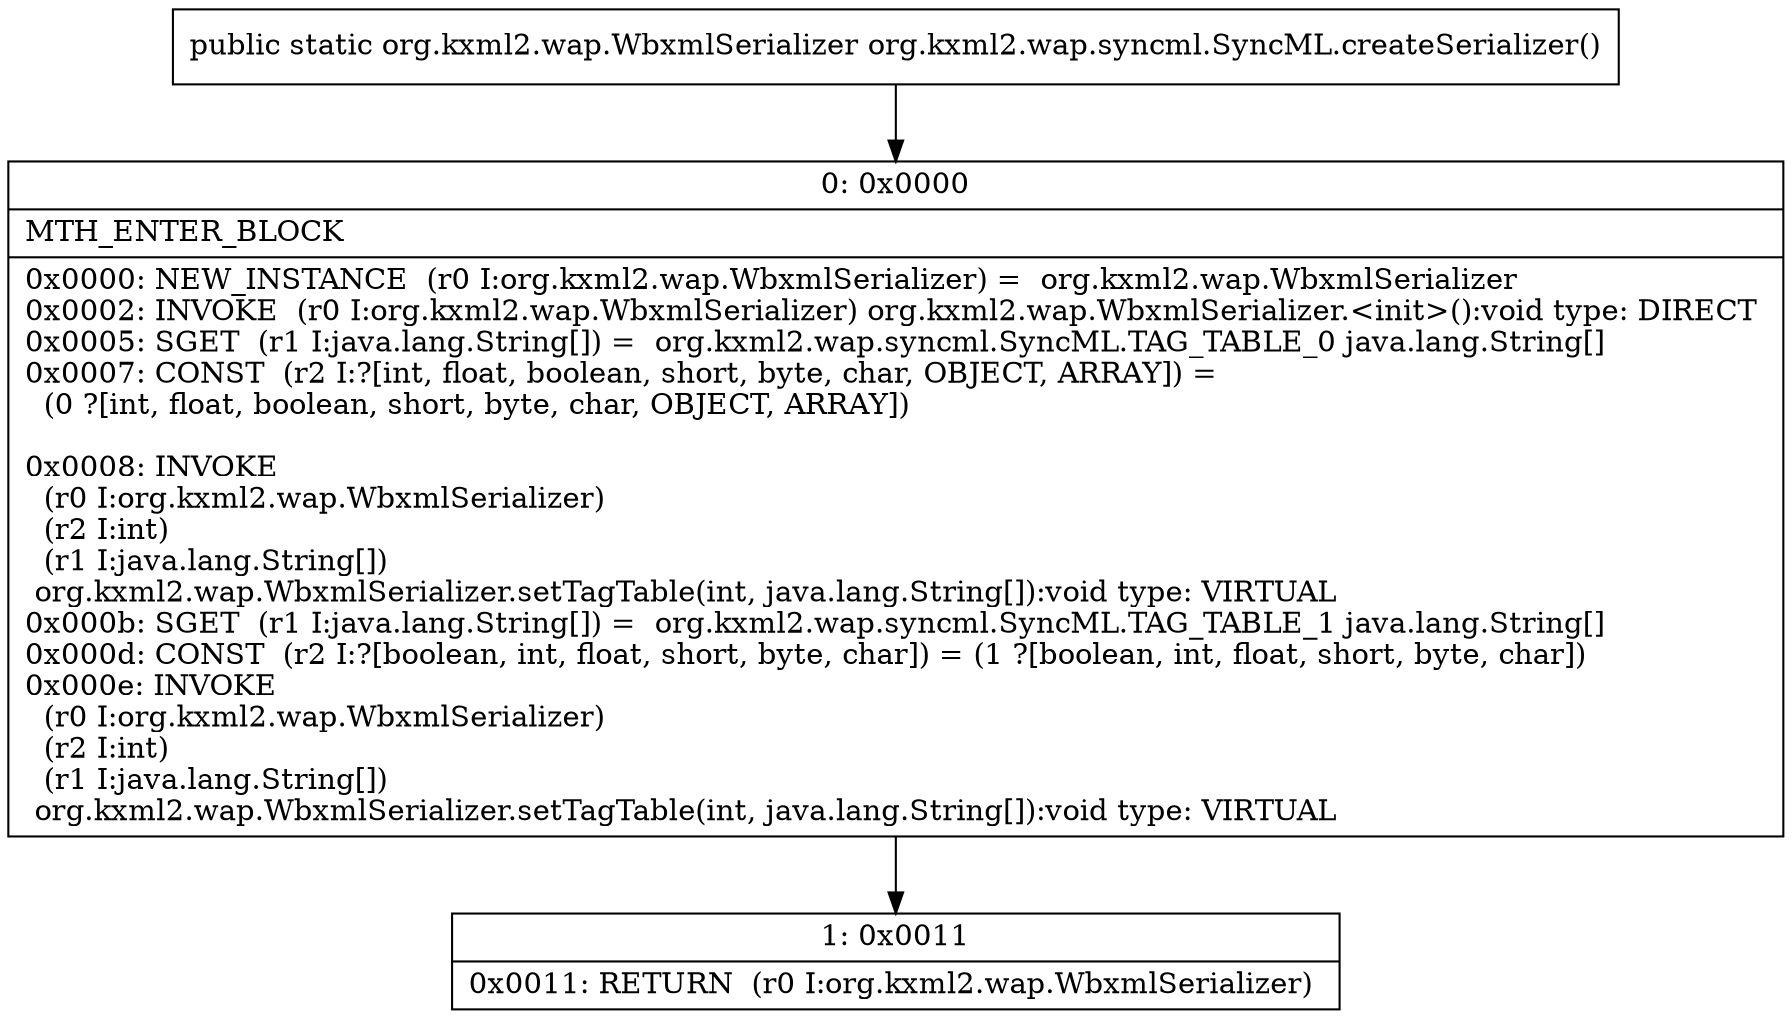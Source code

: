 digraph "CFG fororg.kxml2.wap.syncml.SyncML.createSerializer()Lorg\/kxml2\/wap\/WbxmlSerializer;" {
Node_0 [shape=record,label="{0\:\ 0x0000|MTH_ENTER_BLOCK\l|0x0000: NEW_INSTANCE  (r0 I:org.kxml2.wap.WbxmlSerializer) =  org.kxml2.wap.WbxmlSerializer \l0x0002: INVOKE  (r0 I:org.kxml2.wap.WbxmlSerializer) org.kxml2.wap.WbxmlSerializer.\<init\>():void type: DIRECT \l0x0005: SGET  (r1 I:java.lang.String[]) =  org.kxml2.wap.syncml.SyncML.TAG_TABLE_0 java.lang.String[] \l0x0007: CONST  (r2 I:?[int, float, boolean, short, byte, char, OBJECT, ARRAY]) = \l  (0 ?[int, float, boolean, short, byte, char, OBJECT, ARRAY])\l \l0x0008: INVOKE  \l  (r0 I:org.kxml2.wap.WbxmlSerializer)\l  (r2 I:int)\l  (r1 I:java.lang.String[])\l org.kxml2.wap.WbxmlSerializer.setTagTable(int, java.lang.String[]):void type: VIRTUAL \l0x000b: SGET  (r1 I:java.lang.String[]) =  org.kxml2.wap.syncml.SyncML.TAG_TABLE_1 java.lang.String[] \l0x000d: CONST  (r2 I:?[boolean, int, float, short, byte, char]) = (1 ?[boolean, int, float, short, byte, char]) \l0x000e: INVOKE  \l  (r0 I:org.kxml2.wap.WbxmlSerializer)\l  (r2 I:int)\l  (r1 I:java.lang.String[])\l org.kxml2.wap.WbxmlSerializer.setTagTable(int, java.lang.String[]):void type: VIRTUAL \l}"];
Node_1 [shape=record,label="{1\:\ 0x0011|0x0011: RETURN  (r0 I:org.kxml2.wap.WbxmlSerializer) \l}"];
MethodNode[shape=record,label="{public static org.kxml2.wap.WbxmlSerializer org.kxml2.wap.syncml.SyncML.createSerializer() }"];
MethodNode -> Node_0;
Node_0 -> Node_1;
}

